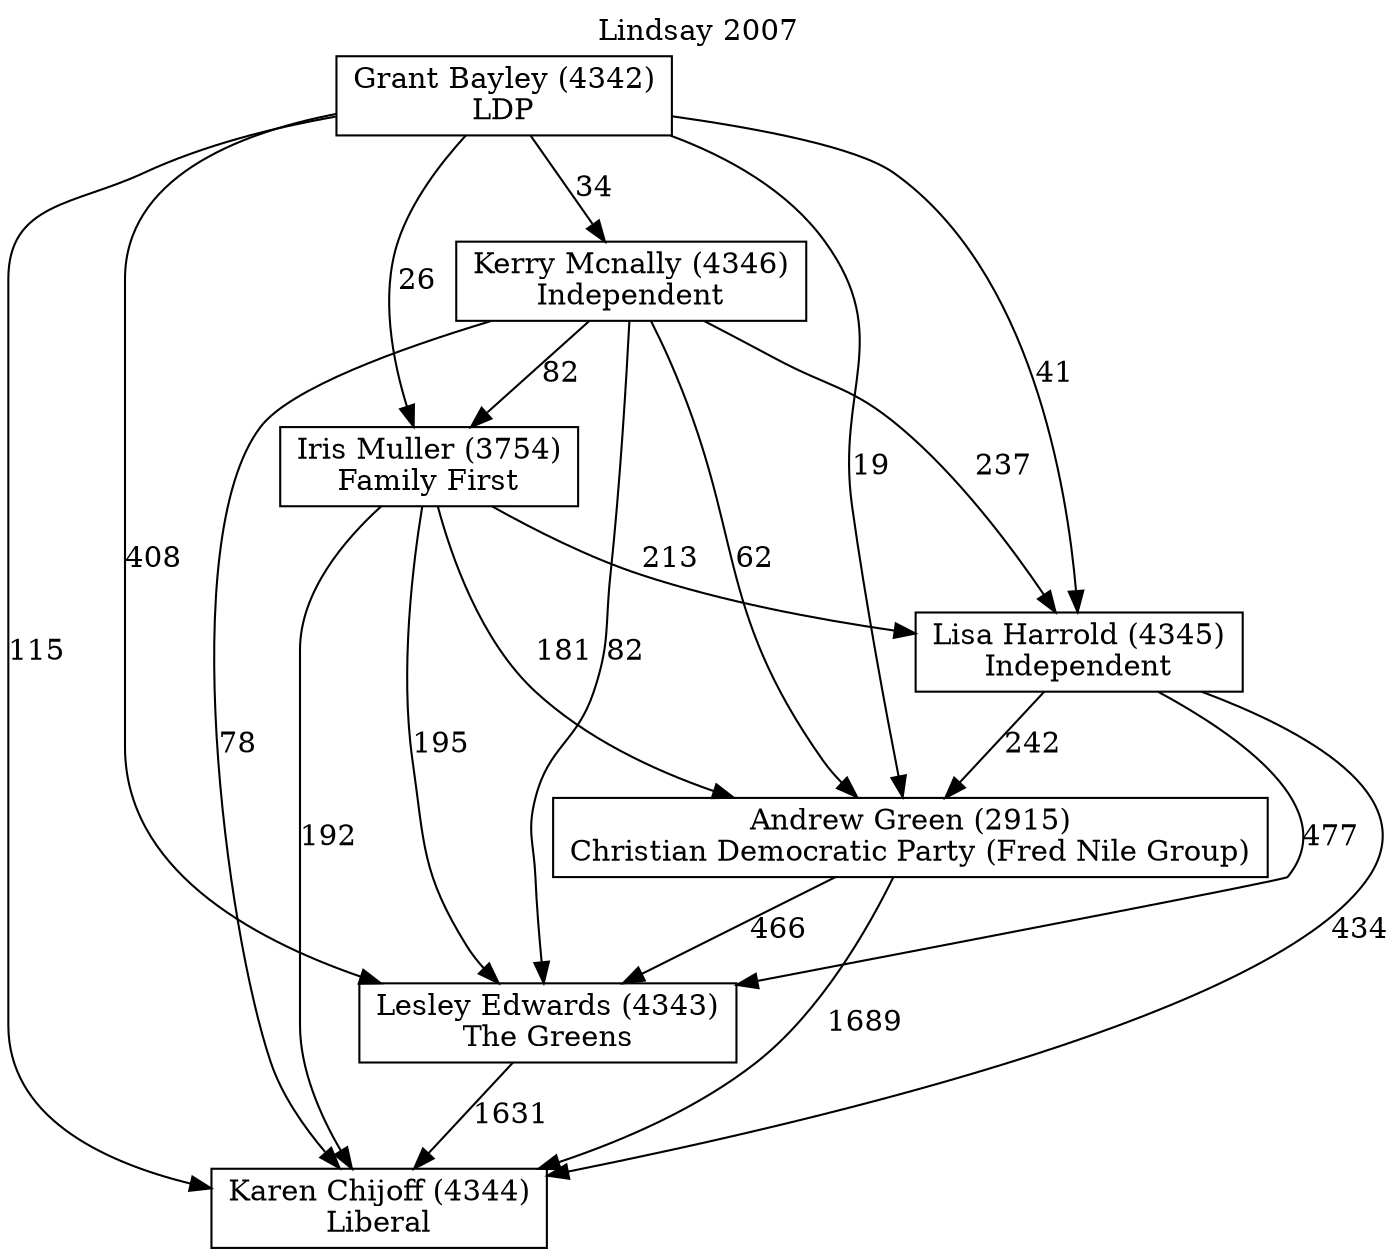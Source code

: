 // House preference flow
digraph "Karen Chijoff (4344)_Lindsay_2007" {
	graph [label="Lindsay 2007" labelloc=t mclimit=10]
	node [shape=box]
	"Karen Chijoff (4344)" [label="Karen Chijoff (4344)
Liberal"]
	"Lesley Edwards (4343)" [label="Lesley Edwards (4343)
The Greens"]
	"Andrew Green (2915)" [label="Andrew Green (2915)
Christian Democratic Party (Fred Nile Group)"]
	"Lisa Harrold (4345)" [label="Lisa Harrold (4345)
Independent"]
	"Iris Muller (3754)" [label="Iris Muller (3754)
Family First"]
	"Kerry Mcnally (4346)" [label="Kerry Mcnally (4346)
Independent"]
	"Grant Bayley (4342)" [label="Grant Bayley (4342)
LDP"]
	"Lesley Edwards (4343)" -> "Karen Chijoff (4344)" [label=1631]
	"Andrew Green (2915)" -> "Lesley Edwards (4343)" [label=466]
	"Lisa Harrold (4345)" -> "Andrew Green (2915)" [label=242]
	"Iris Muller (3754)" -> "Lisa Harrold (4345)" [label=213]
	"Kerry Mcnally (4346)" -> "Iris Muller (3754)" [label=82]
	"Grant Bayley (4342)" -> "Kerry Mcnally (4346)" [label=34]
	"Andrew Green (2915)" -> "Karen Chijoff (4344)" [label=1689]
	"Lisa Harrold (4345)" -> "Karen Chijoff (4344)" [label=434]
	"Iris Muller (3754)" -> "Karen Chijoff (4344)" [label=192]
	"Kerry Mcnally (4346)" -> "Karen Chijoff (4344)" [label=78]
	"Grant Bayley (4342)" -> "Karen Chijoff (4344)" [label=115]
	"Grant Bayley (4342)" -> "Iris Muller (3754)" [label=26]
	"Kerry Mcnally (4346)" -> "Lisa Harrold (4345)" [label=237]
	"Grant Bayley (4342)" -> "Lisa Harrold (4345)" [label=41]
	"Iris Muller (3754)" -> "Andrew Green (2915)" [label=181]
	"Kerry Mcnally (4346)" -> "Andrew Green (2915)" [label=62]
	"Grant Bayley (4342)" -> "Andrew Green (2915)" [label=19]
	"Lisa Harrold (4345)" -> "Lesley Edwards (4343)" [label=477]
	"Iris Muller (3754)" -> "Lesley Edwards (4343)" [label=195]
	"Kerry Mcnally (4346)" -> "Lesley Edwards (4343)" [label=82]
	"Grant Bayley (4342)" -> "Lesley Edwards (4343)" [label=408]
}

